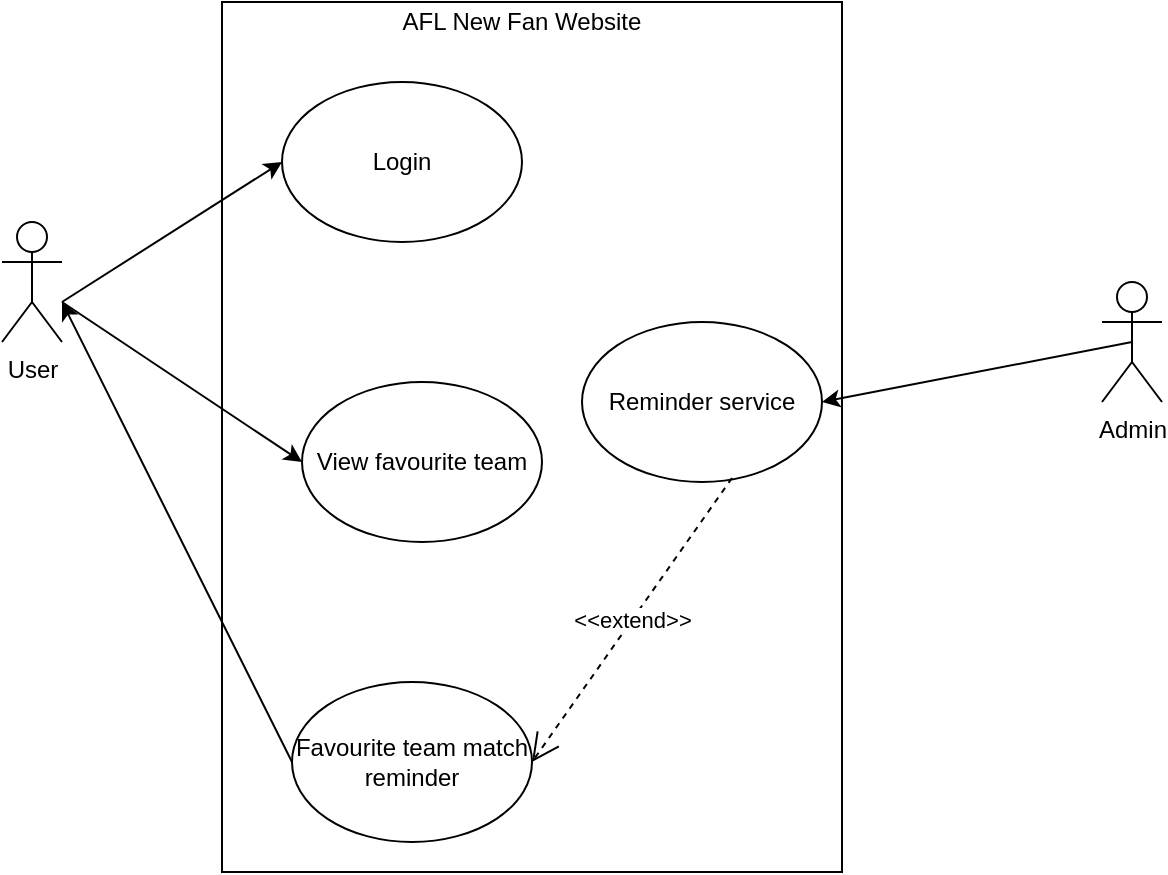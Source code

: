 <mxfile type="device" version="10.6.7"><diagram id="8Se3oINfAccP641KnrIJ" name="Page-1"><mxGraphModel grid="1" shadow="0" math="0" pageHeight="1169" pageWidth="827" pageScale="1" page="1" fold="1" arrows="1" connect="1" tooltips="1" guides="1" gridSize="10" dy="482" dx="840"><root><mxCell id="0"/><mxCell id="1" parent="0"/><mxCell id="_1cS3HRax96SotrZ8rzN-1" value="User" parent="1" vertex="1" style="shape=umlActor;verticalLabelPosition=bottom;labelBackgroundColor=#ffffff;verticalAlign=top;html=1;outlineConnect=0;"><mxGeometry as="geometry" height="60" width="30" y="320" x="120"/></mxCell><mxCell id="_1cS3HRax96SotrZ8rzN-5" value="" parent="1" vertex="1" style="rounded=0;whiteSpace=wrap;html=1;gradientColor=none;fillColor=none;"><mxGeometry as="geometry" height="435" width="310" y="210" x="230"/></mxCell><mxCell id="_1cS3HRax96SotrZ8rzN-6" value="Login&lt;br&gt;" parent="1" vertex="1" style="ellipse;whiteSpace=wrap;html=1;"><mxGeometry as="geometry" height="80" width="120" y="250" x="260"/></mxCell><mxCell id="_1cS3HRax96SotrZ8rzN-13" value="" parent="1" style="endArrow=classic;html=1;entryX=0;entryY=0.5;entryDx=0;entryDy=0;" edge="1" target="_1cS3HRax96SotrZ8rzN-6"><mxGeometry as="geometry" height="50" width="50" relative="1"><mxPoint as="sourcePoint" y="360" x="150"/><mxPoint as="targetPoint" y="320" x="230"/></mxGeometry></mxCell><mxCell id="JvtCWWR8DEYq4dEGuOxk-1" value="Reminder service&lt;br&gt;" parent="1" vertex="1" style="ellipse;whiteSpace=wrap;html=1;"><mxGeometry as="geometry" height="80" width="120" y="370" x="410"/></mxCell><mxCell id="JvtCWWR8DEYq4dEGuOxk-11" value="View favourite team&lt;br&gt;" parent="1" vertex="1" style="ellipse;whiteSpace=wrap;html=1;"><mxGeometry as="geometry" height="80" width="120" y="400" x="270"/></mxCell><mxCell id="JvtCWWR8DEYq4dEGuOxk-14" value="AFL New Fan Website&lt;br&gt;" parent="1" vertex="1" style="text;html=1;strokeColor=none;fillColor=none;align=center;verticalAlign=middle;whiteSpace=wrap;rounded=0;"><mxGeometry as="geometry" height="20" width="200" y="210" x="280"/></mxCell><mxCell id="Mx_W7LxBT7ICYWWpWHIh-1" value="Favourite team match reminder" parent="1" vertex="1" style="ellipse;whiteSpace=wrap;html=1;"><mxGeometry as="geometry" height="80" width="120" y="550" x="265"/></mxCell><mxCell id="Mx_W7LxBT7ICYWWpWHIh-4" value="&amp;lt;&amp;lt;extend&amp;gt;&amp;gt;" parent="1" style="endArrow=open;endSize=12;dashed=1;html=1;entryX=1;entryY=0.5;entryDx=0;entryDy=0;exitX=0.625;exitY=0.975;exitDx=0;exitDy=0;exitPerimeter=0;" edge="1" target="Mx_W7LxBT7ICYWWpWHIh-1" source="JvtCWWR8DEYq4dEGuOxk-1"><mxGeometry as="geometry" width="160" relative="1"><mxPoint as="sourcePoint" y="490" x="380"/><mxPoint as="targetPoint" y="490" x="533"/></mxGeometry></mxCell><mxCell id="Mx_W7LxBT7ICYWWpWHIh-5" value="" parent="1" style="endArrow=classic;html=1;entryX=0;entryY=0.5;entryDx=0;entryDy=0;" edge="1" target="JvtCWWR8DEYq4dEGuOxk-11"><mxGeometry as="geometry" height="50" width="50" relative="1"><mxPoint as="sourcePoint" y="360" x="150"/><mxPoint as="targetPoint" y="300" x="270"/></mxGeometry></mxCell><mxCell id="Mx_W7LxBT7ICYWWpWHIh-7" value="" parent="1" style="endArrow=classic;html=1;exitX=0;exitY=0.5;exitDx=0;exitDy=0;" edge="1" source="Mx_W7LxBT7ICYWWpWHIh-1"><mxGeometry as="geometry" height="50" width="50" relative="1"><mxPoint as="sourcePoint" y="580" x="80"/><mxPoint as="targetPoint" y="360" x="150"/></mxGeometry></mxCell><mxCell id="31gI0wQnVXFiZsQkTrR3-1" value="Admin&lt;br&gt;" parent="1" vertex="1" style="shape=umlActor;verticalLabelPosition=bottom;labelBackgroundColor=#ffffff;verticalAlign=top;html=1;outlineConnect=0;"><mxGeometry as="geometry" height="60" width="30" y="350" x="670"/></mxCell><mxCell id="31gI0wQnVXFiZsQkTrR3-2" value="" parent="1" style="endArrow=classic;html=1;entryX=1;entryY=0.5;entryDx=0;entryDy=0;exitX=0.5;exitY=0.5;exitDx=0;exitDy=0;exitPerimeter=0;" edge="1" target="JvtCWWR8DEYq4dEGuOxk-1" source="31gI0wQnVXFiZsQkTrR3-1"><mxGeometry as="geometry" height="50" width="50" relative="1"><mxPoint as="sourcePoint" y="340" x="645"/><mxPoint as="targetPoint" y="270" x="755"/></mxGeometry></mxCell></root></mxGraphModel></diagram></mxfile>